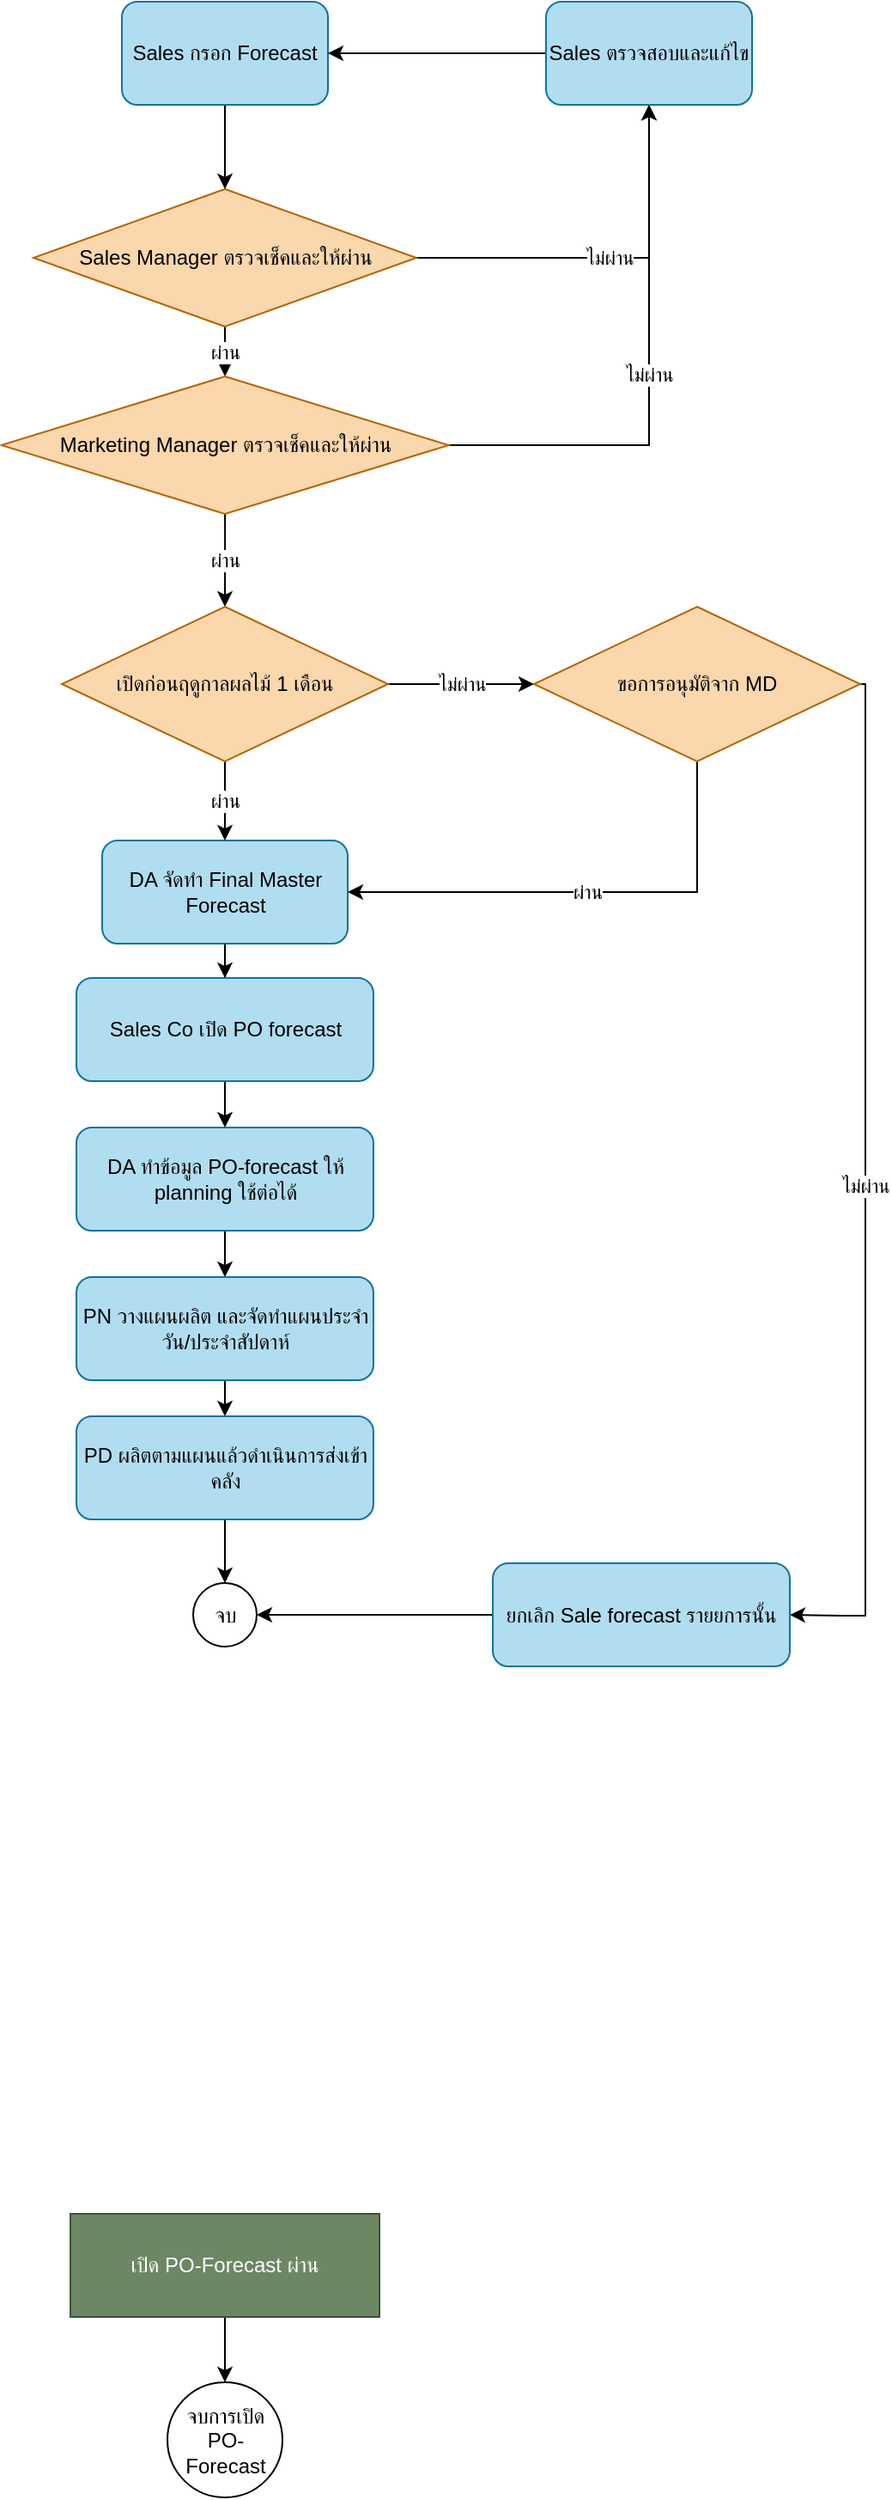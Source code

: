 <mxfile version="28.0.7">
  <diagram id="C5RBs43oDa-KdzZeNtuy" name="Page-1">
    <mxGraphModel dx="1678" dy="1036" grid="0" gridSize="10" guides="1" tooltips="1" connect="1" arrows="1" fold="1" page="1" pageScale="1" pageWidth="827" pageHeight="1169" math="0" shadow="0">
      <root>
        <mxCell id="WIyWlLk6GJQsqaUBKTNV-0" />
        <mxCell id="WIyWlLk6GJQsqaUBKTNV-1" parent="WIyWlLk6GJQsqaUBKTNV-0" />
        <mxCell id="ul0n_eh6_xzhWPqqEAVD-23" value="จบการเปิด PO-Forecast" style="ellipse;whiteSpace=wrap;html=1;aspect=fixed;" parent="WIyWlLk6GJQsqaUBKTNV-1" vertex="1">
          <mxGeometry x="196.5" y="1528" width="67" height="67" as="geometry" />
        </mxCell>
        <mxCell id="PnefCcI8xvtNNN-fNU-R-5" value="" style="edgeStyle=orthogonalEdgeStyle;rounded=0;orthogonalLoop=1;jettySize=auto;html=1;" parent="WIyWlLk6GJQsqaUBKTNV-1" target="PnefCcI8xvtNNN-fNU-R-1" edge="1">
          <mxGeometry relative="1" as="geometry">
            <mxPoint x="230" y="880" as="sourcePoint" />
          </mxGeometry>
        </mxCell>
        <mxCell id="PnefCcI8xvtNNN-fNU-R-20" value="" style="edgeStyle=orthogonalEdgeStyle;rounded=0;orthogonalLoop=1;jettySize=auto;html=1;" parent="WIyWlLk6GJQsqaUBKTNV-1" source="PnefCcI8xvtNNN-fNU-R-15" target="ul0n_eh6_xzhWPqqEAVD-23" edge="1">
          <mxGeometry relative="1" as="geometry" />
        </mxCell>
        <mxCell id="PnefCcI8xvtNNN-fNU-R-15" value="เปิด PO-Forecast ผ่าน" style="rounded=0;whiteSpace=wrap;html=1;fillColor=#6d8764;fontColor=#ffffff;strokeColor=#3A5431;" parent="WIyWlLk6GJQsqaUBKTNV-1" vertex="1">
          <mxGeometry x="140" y="1430" width="180" height="60" as="geometry" />
        </mxCell>
        <mxCell id="MqeZe2jEh2oXcdcuC_fv-16" value="ผ่าน" style="edgeStyle=orthogonalEdgeStyle;rounded=0;orthogonalLoop=1;jettySize=auto;html=1;" parent="WIyWlLk6GJQsqaUBKTNV-1" source="MqeZe2jEh2oXcdcuC_fv-11" target="MqeZe2jEh2oXcdcuC_fv-14" edge="1">
          <mxGeometry relative="1" as="geometry" />
        </mxCell>
        <mxCell id="MqeZe2jEh2oXcdcuC_fv-19" value="ไม่ผ่าน" style="edgeStyle=orthogonalEdgeStyle;rounded=0;orthogonalLoop=1;jettySize=auto;html=1;entryX=0.5;entryY=1;entryDx=0;entryDy=0;exitX=1;exitY=0.5;exitDx=0;exitDy=0;" parent="WIyWlLk6GJQsqaUBKTNV-1" source="MqeZe2jEh2oXcdcuC_fv-11" target="wGAiKCXnEbmTNtbZmv2O-13" edge="1">
          <mxGeometry relative="1" as="geometry">
            <mxPoint x="467.072" y="220" as="targetPoint" />
          </mxGeometry>
        </mxCell>
        <mxCell id="MqeZe2jEh2oXcdcuC_fv-11" value="Sales Manager ตรวจเช็คและให้ผ่าน" style="rhombus;whiteSpace=wrap;html=1;fillColor=#fad7ac;strokeColor=#b46504;" parent="WIyWlLk6GJQsqaUBKTNV-1" vertex="1">
          <mxGeometry x="118.5" y="252" width="223" height="80" as="geometry" />
        </mxCell>
        <mxCell id="MqeZe2jEh2oXcdcuC_fv-17" value="ผ่าน" style="edgeStyle=orthogonalEdgeStyle;rounded=0;orthogonalLoop=1;jettySize=auto;html=1;entryX=0.5;entryY=0;entryDx=0;entryDy=0;" parent="WIyWlLk6GJQsqaUBKTNV-1" source="MqeZe2jEh2oXcdcuC_fv-14" target="wGAiKCXnEbmTNtbZmv2O-0" edge="1">
          <mxGeometry relative="1" as="geometry" />
        </mxCell>
        <mxCell id="MqeZe2jEh2oXcdcuC_fv-26" value="ไม่ผ่าน" style="edgeStyle=orthogonalEdgeStyle;rounded=0;orthogonalLoop=1;jettySize=auto;html=1;entryX=0.5;entryY=1;entryDx=0;entryDy=0;exitX=1;exitY=0.5;exitDx=0;exitDy=0;" parent="WIyWlLk6GJQsqaUBKTNV-1" source="MqeZe2jEh2oXcdcuC_fv-14" target="wGAiKCXnEbmTNtbZmv2O-13" edge="1">
          <mxGeometry relative="1" as="geometry">
            <mxPoint x="467.348" y="219.88" as="targetPoint" />
          </mxGeometry>
        </mxCell>
        <mxCell id="MqeZe2jEh2oXcdcuC_fv-14" value="Marketing Manager ตรวจเช็คและให้ผ่าน" style="rhombus;whiteSpace=wrap;html=1;fillColor=#fad7ac;strokeColor=#b46504;" parent="WIyWlLk6GJQsqaUBKTNV-1" vertex="1">
          <mxGeometry x="99.75" y="361" width="260.5" height="80" as="geometry" />
        </mxCell>
        <mxCell id="wGAiKCXnEbmTNtbZmv2O-12" value="ผ่าน" style="edgeStyle=orthogonalEdgeStyle;rounded=0;orthogonalLoop=1;jettySize=auto;html=1;" edge="1" parent="WIyWlLk6GJQsqaUBKTNV-1" source="wGAiKCXnEbmTNtbZmv2O-0" target="wGAiKCXnEbmTNtbZmv2O-11">
          <mxGeometry relative="1" as="geometry" />
        </mxCell>
        <mxCell id="wGAiKCXnEbmTNtbZmv2O-19" value="ไม่ผ่าน" style="edgeStyle=orthogonalEdgeStyle;rounded=0;orthogonalLoop=1;jettySize=auto;html=1;entryX=0;entryY=0.5;entryDx=0;entryDy=0;" edge="1" parent="WIyWlLk6GJQsqaUBKTNV-1" source="wGAiKCXnEbmTNtbZmv2O-0" target="wGAiKCXnEbmTNtbZmv2O-18">
          <mxGeometry relative="1" as="geometry">
            <Array as="points">
              <mxPoint x="351" y="540" />
              <mxPoint x="351" y="540" />
            </Array>
          </mxGeometry>
        </mxCell>
        <mxCell id="wGAiKCXnEbmTNtbZmv2O-0" value="เปิดก่อนฤดูกาลผลไม้ 1 เดือน" style="rhombus;whiteSpace=wrap;html=1;fillColor=#fad7ac;strokeColor=#b46504;" vertex="1" parent="WIyWlLk6GJQsqaUBKTNV-1">
          <mxGeometry x="135" y="495" width="190" height="90" as="geometry" />
        </mxCell>
        <mxCell id="wGAiKCXnEbmTNtbZmv2O-10" value="" style="edgeStyle=orthogonalEdgeStyle;rounded=0;orthogonalLoop=1;jettySize=auto;html=1;" edge="1" parent="WIyWlLk6GJQsqaUBKTNV-1" source="wGAiKCXnEbmTNtbZmv2O-9" target="MqeZe2jEh2oXcdcuC_fv-11">
          <mxGeometry relative="1" as="geometry" />
        </mxCell>
        <mxCell id="wGAiKCXnEbmTNtbZmv2O-9" value="&lt;span style=&quot;&quot;&gt;Sales กรอก Forecast&lt;/span&gt;" style="rounded=1;whiteSpace=wrap;html=1;fillColor=#b1ddf0;strokeColor=#10739e;" vertex="1" parent="WIyWlLk6GJQsqaUBKTNV-1">
          <mxGeometry x="170" y="143" width="120" height="60" as="geometry" />
        </mxCell>
        <mxCell id="wGAiKCXnEbmTNtbZmv2O-16" value="" style="edgeStyle=orthogonalEdgeStyle;rounded=0;orthogonalLoop=1;jettySize=auto;html=1;" edge="1" parent="WIyWlLk6GJQsqaUBKTNV-1" source="wGAiKCXnEbmTNtbZmv2O-11" target="wGAiKCXnEbmTNtbZmv2O-15">
          <mxGeometry relative="1" as="geometry" />
        </mxCell>
        <mxCell id="wGAiKCXnEbmTNtbZmv2O-11" value="&lt;span style=&quot;&quot;&gt;DA จัดทำ Final Master Forecast&lt;/span&gt;&lt;span style=&quot;text-wrap-mode: nowrap; font-family: monospace; font-size: 0px; text-align: start;&quot;&gt;%3CmxGraphModel%3E%3Croot%3E%3CmxCell%20id%3D%220%22%2F%3E%3CmxCell%20id%3D%221%22%20parent%3D%220%22%2F%3E%3CmxCell%20id%3D%222%22%20value%3D%22Marketing%20Manager%20%E0%B8%95%E0%B8%A3%E0%B8%A7%E0%B8%88%E0%B9%80%E0%B8%8A%E0%B9%87%E0%B8%84%22%20style%3D%22rounded%3D0%3BwhiteSpace%3Dwrap%3Bhtml%3D1%3B%22%20vertex%3D%221%22%20parent%3D%221%22%3E%3CmxGeometry%20x%3D%22147.5%22%20y%3D%22370%22%20width%3D%22165%22%20height%3D%2260%22%20as%3D%22geometry%22%2F%3E%3C%2FmxCell%3E%3C%2Froot%3E%3C%2FmxGraphModel%3E&lt;/span&gt;" style="rounded=1;whiteSpace=wrap;html=1;fillColor=#b1ddf0;strokeColor=#10739e;fontColor=default;" vertex="1" parent="WIyWlLk6GJQsqaUBKTNV-1">
          <mxGeometry x="158.5" y="631" width="143" height="60" as="geometry" />
        </mxCell>
        <mxCell id="wGAiKCXnEbmTNtbZmv2O-14" style="edgeStyle=orthogonalEdgeStyle;rounded=0;orthogonalLoop=1;jettySize=auto;html=1;" edge="1" parent="WIyWlLk6GJQsqaUBKTNV-1" source="wGAiKCXnEbmTNtbZmv2O-13" target="wGAiKCXnEbmTNtbZmv2O-9">
          <mxGeometry relative="1" as="geometry" />
        </mxCell>
        <mxCell id="wGAiKCXnEbmTNtbZmv2O-13" value="&lt;span style=&quot;&quot;&gt;Sales ตรวจสอบและแก้ไข&lt;/span&gt;" style="rounded=1;whiteSpace=wrap;html=1;fillColor=#b1ddf0;strokeColor=#10739e;fontColor=default;" vertex="1" parent="WIyWlLk6GJQsqaUBKTNV-1">
          <mxGeometry x="417" y="143" width="120" height="60" as="geometry" />
        </mxCell>
        <mxCell id="wGAiKCXnEbmTNtbZmv2O-21" value="" style="edgeStyle=orthogonalEdgeStyle;rounded=0;orthogonalLoop=1;jettySize=auto;html=1;" edge="1" parent="WIyWlLk6GJQsqaUBKTNV-1" source="wGAiKCXnEbmTNtbZmv2O-15" target="wGAiKCXnEbmTNtbZmv2O-20">
          <mxGeometry relative="1" as="geometry" />
        </mxCell>
        <mxCell id="wGAiKCXnEbmTNtbZmv2O-15" value="&lt;span style=&quot;&quot;&gt;Sales Co เปิด PO forecast&lt;/span&gt;" style="rounded=1;whiteSpace=wrap;html=1;fillColor=#b1ddf0;strokeColor=#10739e;fontColor=default;" vertex="1" parent="WIyWlLk6GJQsqaUBKTNV-1">
          <mxGeometry x="143.5" y="711" width="173" height="60" as="geometry" />
        </mxCell>
        <mxCell id="wGAiKCXnEbmTNtbZmv2O-24" value="ผ่าน" style="edgeStyle=orthogonalEdgeStyle;rounded=0;orthogonalLoop=1;jettySize=auto;html=1;entryX=1;entryY=0.5;entryDx=0;entryDy=0;" edge="1" parent="WIyWlLk6GJQsqaUBKTNV-1" source="wGAiKCXnEbmTNtbZmv2O-18" target="wGAiKCXnEbmTNtbZmv2O-11">
          <mxGeometry relative="1" as="geometry">
            <Array as="points">
              <mxPoint x="505" y="661" />
            </Array>
          </mxGeometry>
        </mxCell>
        <mxCell id="wGAiKCXnEbmTNtbZmv2O-25" value="ไม่ผ่าน" style="edgeStyle=orthogonalEdgeStyle;rounded=0;orthogonalLoop=1;jettySize=auto;html=1;entryX=1;entryY=0.5;entryDx=0;entryDy=0;" edge="1" parent="WIyWlLk6GJQsqaUBKTNV-1" source="wGAiKCXnEbmTNtbZmv2O-18" target="wGAiKCXnEbmTNtbZmv2O-31">
          <mxGeometry relative="1" as="geometry">
            <mxPoint x="635" y="1078" as="targetPoint" />
            <Array as="points">
              <mxPoint x="603" y="540" />
              <mxPoint x="603" y="1082" />
              <mxPoint x="588" y="1082" />
            </Array>
          </mxGeometry>
        </mxCell>
        <mxCell id="wGAiKCXnEbmTNtbZmv2O-18" value="ขอการอนุมัติจาก MD" style="rhombus;whiteSpace=wrap;html=1;fillColor=#fad7ac;strokeColor=#b46504;" vertex="1" parent="WIyWlLk6GJQsqaUBKTNV-1">
          <mxGeometry x="410" y="495" width="190" height="90" as="geometry" />
        </mxCell>
        <mxCell id="wGAiKCXnEbmTNtbZmv2O-23" value="" style="edgeStyle=orthogonalEdgeStyle;rounded=0;orthogonalLoop=1;jettySize=auto;html=1;" edge="1" parent="WIyWlLk6GJQsqaUBKTNV-1" source="wGAiKCXnEbmTNtbZmv2O-20" target="wGAiKCXnEbmTNtbZmv2O-22">
          <mxGeometry relative="1" as="geometry" />
        </mxCell>
        <mxCell id="wGAiKCXnEbmTNtbZmv2O-20" value="DA ทำข้อมูล PO-forecast ให้ planning ใช้ต่อได้" style="rounded=1;whiteSpace=wrap;html=1;fillColor=#b1ddf0;strokeColor=#10739e;fontColor=default;" vertex="1" parent="WIyWlLk6GJQsqaUBKTNV-1">
          <mxGeometry x="143.5" y="798" width="173" height="60" as="geometry" />
        </mxCell>
        <mxCell id="wGAiKCXnEbmTNtbZmv2O-27" value="" style="edgeStyle=orthogonalEdgeStyle;rounded=0;orthogonalLoop=1;jettySize=auto;html=1;" edge="1" parent="WIyWlLk6GJQsqaUBKTNV-1" source="wGAiKCXnEbmTNtbZmv2O-22" target="wGAiKCXnEbmTNtbZmv2O-26">
          <mxGeometry relative="1" as="geometry" />
        </mxCell>
        <mxCell id="wGAiKCXnEbmTNtbZmv2O-22" value="PN วางแผนผลิต และจัดทำแผนประจำวัน/ประจำสัปดาห์" style="rounded=1;whiteSpace=wrap;html=1;fillColor=#b1ddf0;strokeColor=#10739e;fontColor=default;" vertex="1" parent="WIyWlLk6GJQsqaUBKTNV-1">
          <mxGeometry x="143.5" y="885" width="173" height="60" as="geometry" />
        </mxCell>
        <mxCell id="wGAiKCXnEbmTNtbZmv2O-29" value="" style="edgeStyle=orthogonalEdgeStyle;rounded=0;orthogonalLoop=1;jettySize=auto;html=1;" edge="1" parent="WIyWlLk6GJQsqaUBKTNV-1" source="wGAiKCXnEbmTNtbZmv2O-26" target="wGAiKCXnEbmTNtbZmv2O-28">
          <mxGeometry relative="1" as="geometry" />
        </mxCell>
        <mxCell id="wGAiKCXnEbmTNtbZmv2O-26" value="PD ผลิตตามแผนแล้วดำเนินการส่งเข้าคลัง" style="rounded=1;whiteSpace=wrap;html=1;fillColor=#b1ddf0;strokeColor=#10739e;fontColor=default;" vertex="1" parent="WIyWlLk6GJQsqaUBKTNV-1">
          <mxGeometry x="143.5" y="966" width="173" height="60" as="geometry" />
        </mxCell>
        <mxCell id="wGAiKCXnEbmTNtbZmv2O-28" value="จบ" style="ellipse;whiteSpace=wrap;html=1;aspect=fixed;" vertex="1" parent="WIyWlLk6GJQsqaUBKTNV-1">
          <mxGeometry x="211.5" y="1063" width="37" height="37" as="geometry" />
        </mxCell>
        <mxCell id="wGAiKCXnEbmTNtbZmv2O-32" style="edgeStyle=orthogonalEdgeStyle;rounded=0;orthogonalLoop=1;jettySize=auto;html=1;entryX=1;entryY=0.5;entryDx=0;entryDy=0;" edge="1" parent="WIyWlLk6GJQsqaUBKTNV-1" source="wGAiKCXnEbmTNtbZmv2O-31" target="wGAiKCXnEbmTNtbZmv2O-28">
          <mxGeometry relative="1" as="geometry" />
        </mxCell>
        <mxCell id="wGAiKCXnEbmTNtbZmv2O-31" value="ยกเลิก Sale forecast รายยการนั้น" style="rounded=1;whiteSpace=wrap;html=1;fillColor=#b1ddf0;strokeColor=#10739e;fontColor=default;" vertex="1" parent="WIyWlLk6GJQsqaUBKTNV-1">
          <mxGeometry x="386" y="1051.5" width="173" height="60" as="geometry" />
        </mxCell>
      </root>
    </mxGraphModel>
  </diagram>
</mxfile>
